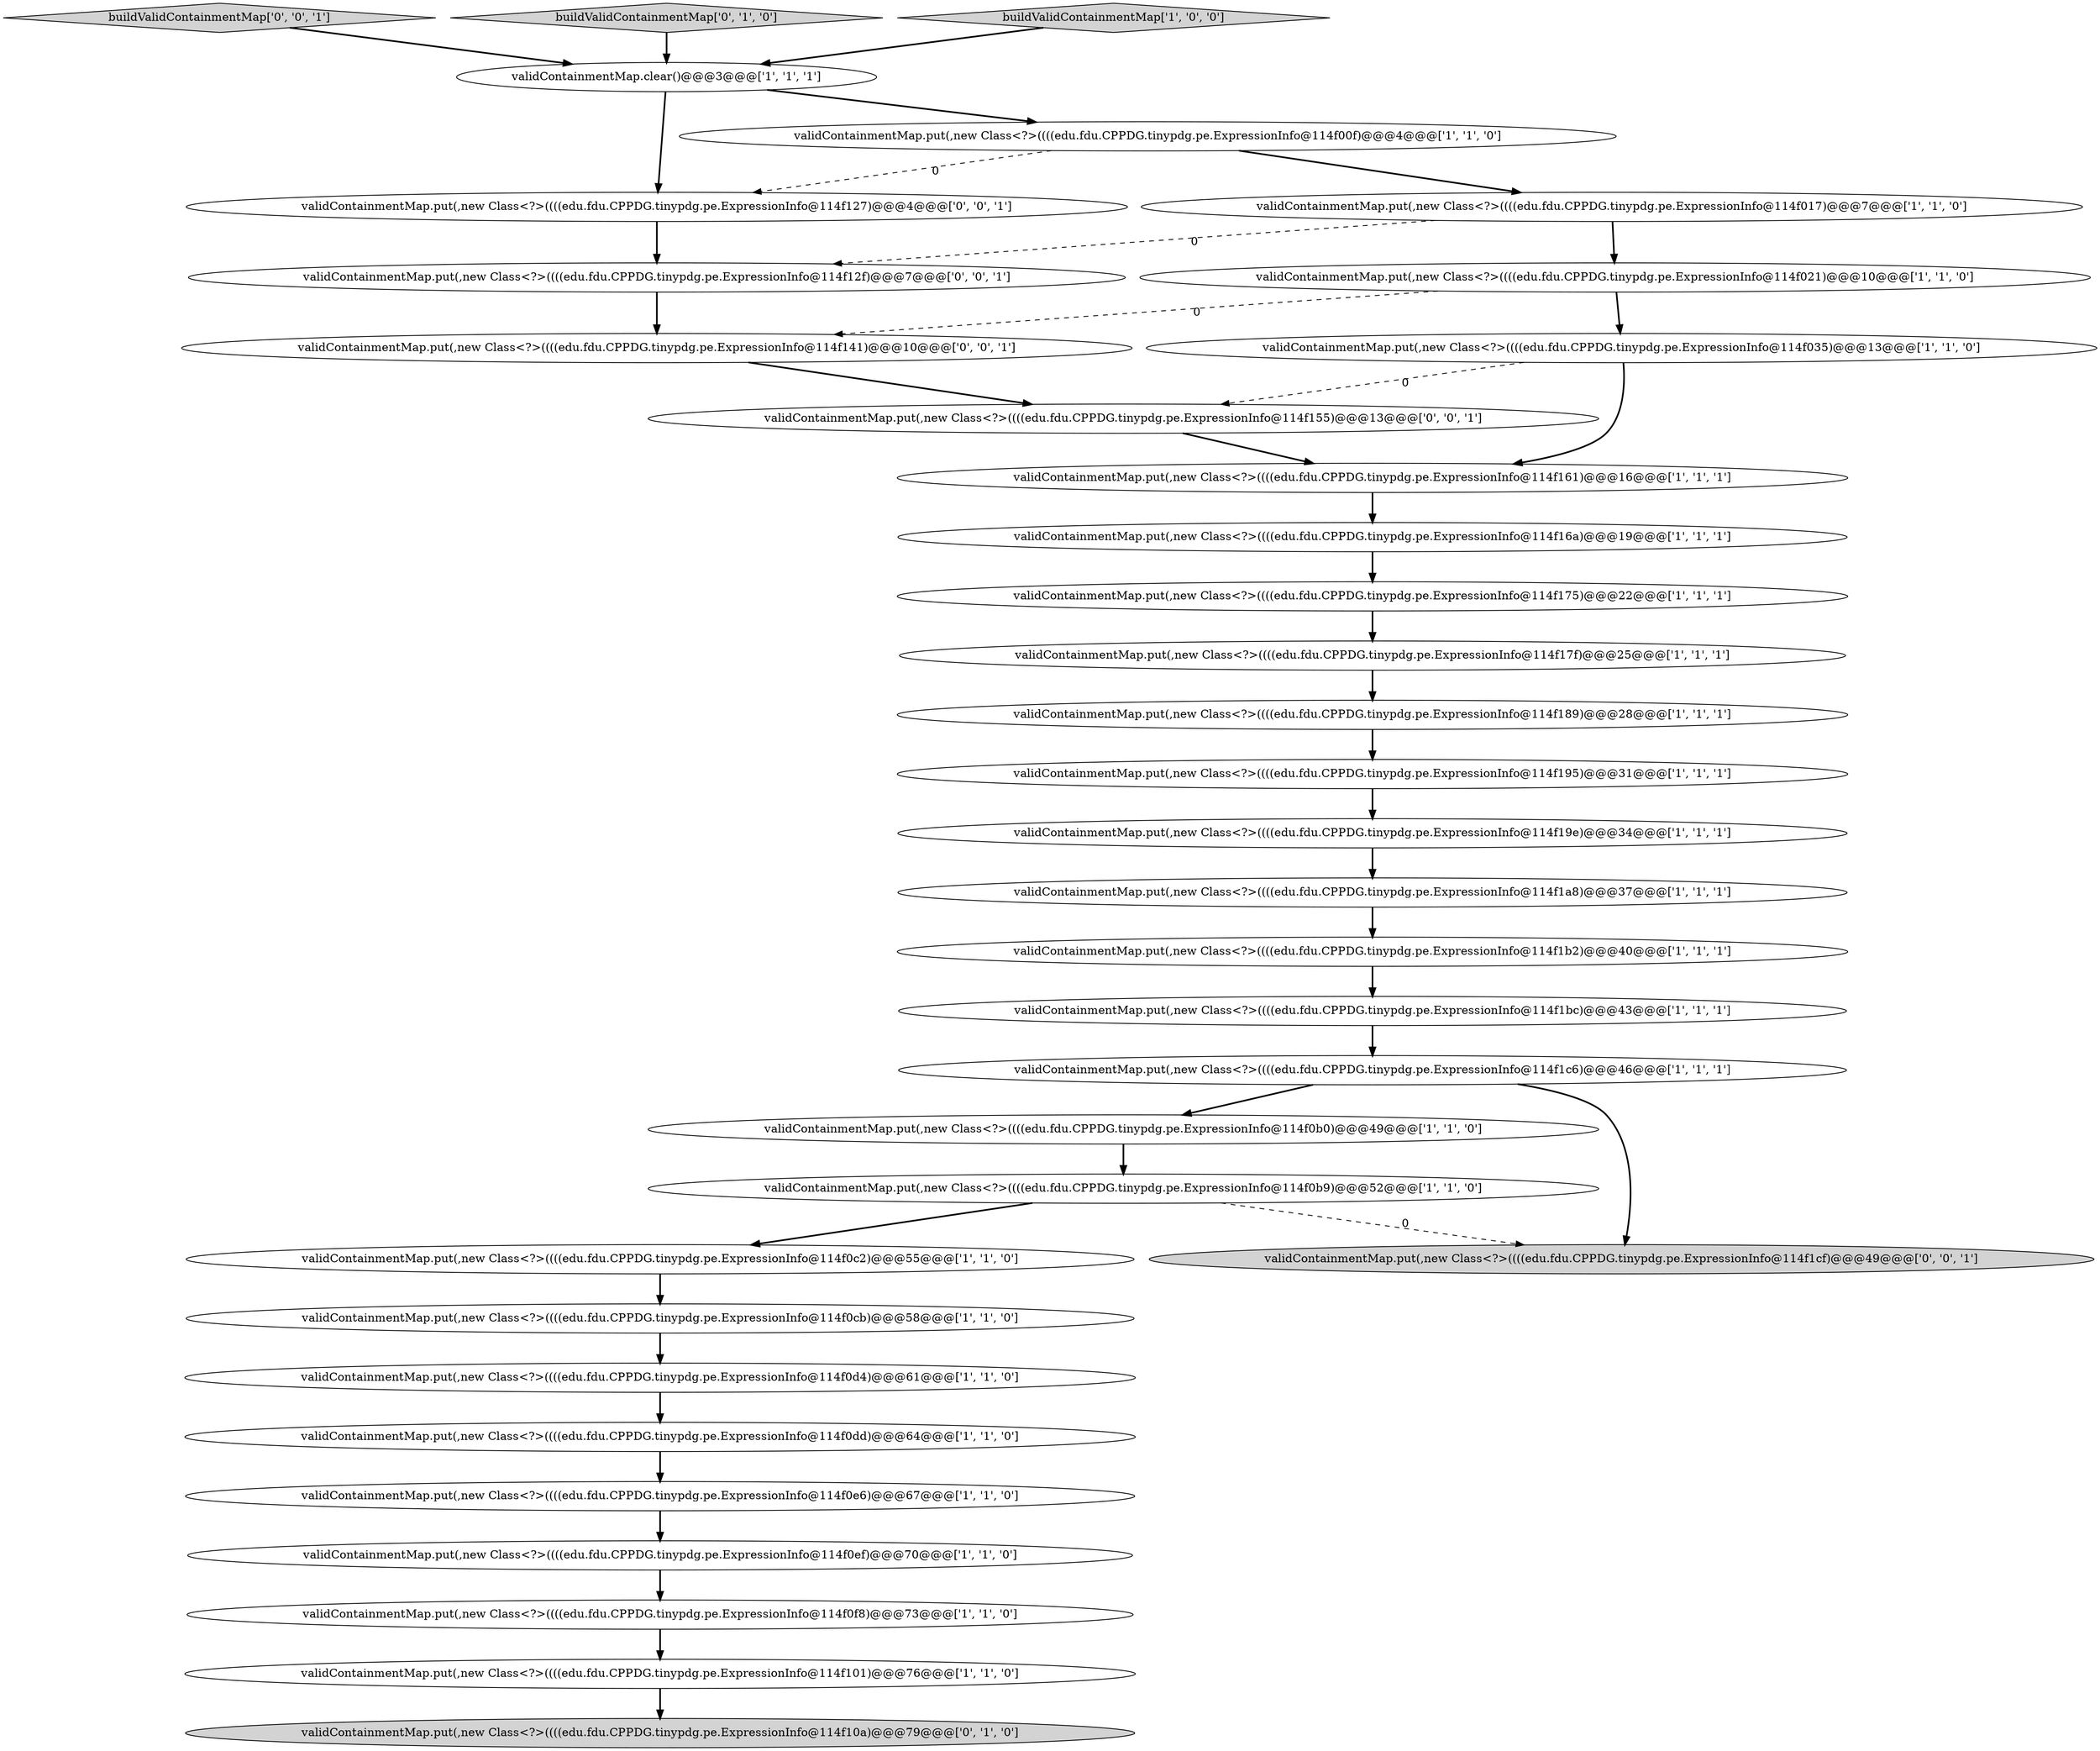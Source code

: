 digraph {
24 [style = filled, label = "validContainmentMap.put(,new Class<?>((((edu.fdu.CPPDG.tinypdg.pe.ExpressionInfo@114f035)@@@13@@@['1', '1', '0']", fillcolor = white, shape = ellipse image = "AAA0AAABBB1BBB"];
26 [style = filled, label = "validContainmentMap.put(,new Class<?>((((edu.fdu.CPPDG.tinypdg.pe.ExpressionInfo@114f0f8)@@@73@@@['1', '1', '0']", fillcolor = white, shape = ellipse image = "AAA0AAABBB1BBB"];
12 [style = filled, label = "validContainmentMap.put(,new Class<?>((((edu.fdu.CPPDG.tinypdg.pe.ExpressionInfo@114f0ef)@@@70@@@['1', '1', '0']", fillcolor = white, shape = ellipse image = "AAA0AAABBB1BBB"];
17 [style = filled, label = "validContainmentMap.put(,new Class<?>((((edu.fdu.CPPDG.tinypdg.pe.ExpressionInfo@114f0b0)@@@49@@@['1', '1', '0']", fillcolor = white, shape = ellipse image = "AAA0AAABBB1BBB"];
19 [style = filled, label = "validContainmentMap.put(,new Class<?>((((edu.fdu.CPPDG.tinypdg.pe.ExpressionInfo@114f16a)@@@19@@@['1', '1', '1']", fillcolor = white, shape = ellipse image = "AAA0AAABBB1BBB"];
4 [style = filled, label = "validContainmentMap.clear()@@@3@@@['1', '1', '1']", fillcolor = white, shape = ellipse image = "AAA0AAABBB1BBB"];
13 [style = filled, label = "validContainmentMap.put(,new Class<?>((((edu.fdu.CPPDG.tinypdg.pe.ExpressionInfo@114f1c6)@@@46@@@['1', '1', '1']", fillcolor = white, shape = ellipse image = "AAA0AAABBB1BBB"];
15 [style = filled, label = "validContainmentMap.put(,new Class<?>((((edu.fdu.CPPDG.tinypdg.pe.ExpressionInfo@114f1b2)@@@40@@@['1', '1', '1']", fillcolor = white, shape = ellipse image = "AAA0AAABBB1BBB"];
6 [style = filled, label = "validContainmentMap.put(,new Class<?>((((edu.fdu.CPPDG.tinypdg.pe.ExpressionInfo@114f1bc)@@@43@@@['1', '1', '1']", fillcolor = white, shape = ellipse image = "AAA0AAABBB1BBB"];
33 [style = filled, label = "validContainmentMap.put(,new Class<?>((((edu.fdu.CPPDG.tinypdg.pe.ExpressionInfo@114f141)@@@10@@@['0', '0', '1']", fillcolor = white, shape = ellipse image = "AAA0AAABBB3BBB"];
29 [style = filled, label = "validContainmentMap.put(,new Class<?>((((edu.fdu.CPPDG.tinypdg.pe.ExpressionInfo@114f155)@@@13@@@['0', '0', '1']", fillcolor = white, shape = ellipse image = "AAA0AAABBB3BBB"];
16 [style = filled, label = "validContainmentMap.put(,new Class<?>((((edu.fdu.CPPDG.tinypdg.pe.ExpressionInfo@114f195)@@@31@@@['1', '1', '1']", fillcolor = white, shape = ellipse image = "AAA0AAABBB1BBB"];
14 [style = filled, label = "validContainmentMap.put(,new Class<?>((((edu.fdu.CPPDG.tinypdg.pe.ExpressionInfo@114f017)@@@7@@@['1', '1', '0']", fillcolor = white, shape = ellipse image = "AAA0AAABBB1BBB"];
30 [style = filled, label = "validContainmentMap.put(,new Class<?>((((edu.fdu.CPPDG.tinypdg.pe.ExpressionInfo@114f1cf)@@@49@@@['0', '0', '1']", fillcolor = lightgray, shape = ellipse image = "AAA0AAABBB3BBB"];
7 [style = filled, label = "validContainmentMap.put(,new Class<?>((((edu.fdu.CPPDG.tinypdg.pe.ExpressionInfo@114f189)@@@28@@@['1', '1', '1']", fillcolor = white, shape = ellipse image = "AAA0AAABBB1BBB"];
32 [style = filled, label = "validContainmentMap.put(,new Class<?>((((edu.fdu.CPPDG.tinypdg.pe.ExpressionInfo@114f12f)@@@7@@@['0', '0', '1']", fillcolor = white, shape = ellipse image = "AAA0AAABBB3BBB"];
23 [style = filled, label = "validContainmentMap.put(,new Class<?>((((edu.fdu.CPPDG.tinypdg.pe.ExpressionInfo@114f0cb)@@@58@@@['1', '1', '0']", fillcolor = white, shape = ellipse image = "AAA0AAABBB1BBB"];
5 [style = filled, label = "validContainmentMap.put(,new Class<?>((((edu.fdu.CPPDG.tinypdg.pe.ExpressionInfo@114f021)@@@10@@@['1', '1', '0']", fillcolor = white, shape = ellipse image = "AAA0AAABBB1BBB"];
11 [style = filled, label = "validContainmentMap.put(,new Class<?>((((edu.fdu.CPPDG.tinypdg.pe.ExpressionInfo@114f0b9)@@@52@@@['1', '1', '0']", fillcolor = white, shape = ellipse image = "AAA0AAABBB1BBB"];
3 [style = filled, label = "validContainmentMap.put(,new Class<?>((((edu.fdu.CPPDG.tinypdg.pe.ExpressionInfo@114f175)@@@22@@@['1', '1', '1']", fillcolor = white, shape = ellipse image = "AAA0AAABBB1BBB"];
31 [style = filled, label = "buildValidContainmentMap['0', '0', '1']", fillcolor = lightgray, shape = diamond image = "AAA0AAABBB3BBB"];
27 [style = filled, label = "buildValidContainmentMap['0', '1', '0']", fillcolor = lightgray, shape = diamond image = "AAA0AAABBB2BBB"];
34 [style = filled, label = "validContainmentMap.put(,new Class<?>((((edu.fdu.CPPDG.tinypdg.pe.ExpressionInfo@114f127)@@@4@@@['0', '0', '1']", fillcolor = white, shape = ellipse image = "AAA0AAABBB3BBB"];
21 [style = filled, label = "validContainmentMap.put(,new Class<?>((((edu.fdu.CPPDG.tinypdg.pe.ExpressionInfo@114f00f)@@@4@@@['1', '1', '0']", fillcolor = white, shape = ellipse image = "AAA0AAABBB1BBB"];
0 [style = filled, label = "validContainmentMap.put(,new Class<?>((((edu.fdu.CPPDG.tinypdg.pe.ExpressionInfo@114f161)@@@16@@@['1', '1', '1']", fillcolor = white, shape = ellipse image = "AAA0AAABBB1BBB"];
8 [style = filled, label = "validContainmentMap.put(,new Class<?>((((edu.fdu.CPPDG.tinypdg.pe.ExpressionInfo@114f0e6)@@@67@@@['1', '1', '0']", fillcolor = white, shape = ellipse image = "AAA0AAABBB1BBB"];
10 [style = filled, label = "validContainmentMap.put(,new Class<?>((((edu.fdu.CPPDG.tinypdg.pe.ExpressionInfo@114f19e)@@@34@@@['1', '1', '1']", fillcolor = white, shape = ellipse image = "AAA0AAABBB1BBB"];
2 [style = filled, label = "buildValidContainmentMap['1', '0', '0']", fillcolor = lightgray, shape = diamond image = "AAA0AAABBB1BBB"];
20 [style = filled, label = "validContainmentMap.put(,new Class<?>((((edu.fdu.CPPDG.tinypdg.pe.ExpressionInfo@114f0dd)@@@64@@@['1', '1', '0']", fillcolor = white, shape = ellipse image = "AAA0AAABBB1BBB"];
28 [style = filled, label = "validContainmentMap.put(,new Class<?>((((edu.fdu.CPPDG.tinypdg.pe.ExpressionInfo@114f10a)@@@79@@@['0', '1', '0']", fillcolor = lightgray, shape = ellipse image = "AAA1AAABBB2BBB"];
1 [style = filled, label = "validContainmentMap.put(,new Class<?>((((edu.fdu.CPPDG.tinypdg.pe.ExpressionInfo@114f1a8)@@@37@@@['1', '1', '1']", fillcolor = white, shape = ellipse image = "AAA0AAABBB1BBB"];
25 [style = filled, label = "validContainmentMap.put(,new Class<?>((((edu.fdu.CPPDG.tinypdg.pe.ExpressionInfo@114f0c2)@@@55@@@['1', '1', '0']", fillcolor = white, shape = ellipse image = "AAA0AAABBB1BBB"];
18 [style = filled, label = "validContainmentMap.put(,new Class<?>((((edu.fdu.CPPDG.tinypdg.pe.ExpressionInfo@114f0d4)@@@61@@@['1', '1', '0']", fillcolor = white, shape = ellipse image = "AAA0AAABBB1BBB"];
9 [style = filled, label = "validContainmentMap.put(,new Class<?>((((edu.fdu.CPPDG.tinypdg.pe.ExpressionInfo@114f17f)@@@25@@@['1', '1', '1']", fillcolor = white, shape = ellipse image = "AAA0AAABBB1BBB"];
22 [style = filled, label = "validContainmentMap.put(,new Class<?>((((edu.fdu.CPPDG.tinypdg.pe.ExpressionInfo@114f101)@@@76@@@['1', '1', '0']", fillcolor = white, shape = ellipse image = "AAA0AAABBB1BBB"];
14->5 [style = bold, label=""];
19->3 [style = bold, label=""];
11->25 [style = bold, label=""];
25->23 [style = bold, label=""];
12->26 [style = bold, label=""];
26->22 [style = bold, label=""];
4->34 [style = bold, label=""];
21->14 [style = bold, label=""];
18->20 [style = bold, label=""];
2->4 [style = bold, label=""];
13->30 [style = bold, label=""];
8->12 [style = bold, label=""];
27->4 [style = bold, label=""];
13->17 [style = bold, label=""];
7->16 [style = bold, label=""];
11->30 [style = dashed, label="0"];
0->19 [style = bold, label=""];
6->13 [style = bold, label=""];
20->8 [style = bold, label=""];
24->0 [style = bold, label=""];
24->29 [style = dashed, label="0"];
15->6 [style = bold, label=""];
16->10 [style = bold, label=""];
29->0 [style = bold, label=""];
31->4 [style = bold, label=""];
10->1 [style = bold, label=""];
14->32 [style = dashed, label="0"];
5->24 [style = bold, label=""];
3->9 [style = bold, label=""];
22->28 [style = bold, label=""];
1->15 [style = bold, label=""];
17->11 [style = bold, label=""];
23->18 [style = bold, label=""];
21->34 [style = dashed, label="0"];
32->33 [style = bold, label=""];
5->33 [style = dashed, label="0"];
4->21 [style = bold, label=""];
33->29 [style = bold, label=""];
34->32 [style = bold, label=""];
9->7 [style = bold, label=""];
}

